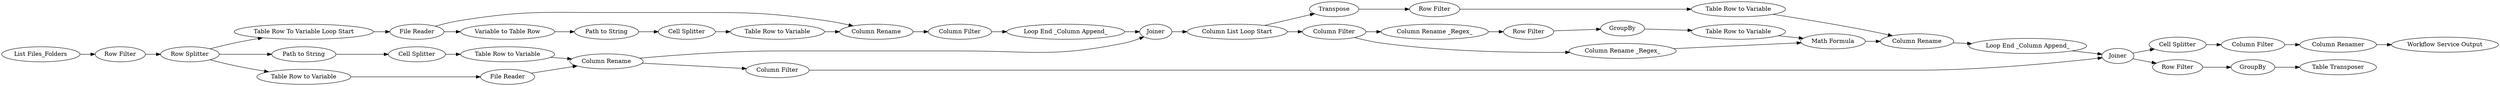 digraph {
	69 -> 79
	51 -> 50
	82 -> 90
	56 -> 58
	92 -> 89
	73 -> 72
	35 -> 53
	59 -> 39
	76 -> 74
	80 -> 78
	90 -> 91
	81 -> 75
	39 -> 35
	77 -> 72
	67 -> 56
	32 -> 44
	82 -> 84
	85 -> 88
	91 -> 92
	59 -> 61
	65 -> 87
	76 -> 77
	63 -> 65
	59 -> 66
	74 -> 70
	35 -> 68
	68 -> 51
	64 -> 65
	79 -> 80
	53 -> 67
	78 -> 81
	72 -> 81
	70 -> 71
	84 -> 85
	61 -> 62
	50 -> 52
	75 -> 82
	52 -> 53
	69 -> 76
	58 -> 69
	71 -> 73
	62 -> 63
	44 -> 59
	66 -> 64
	65 -> 58
	87 -> 82
	91 [label="Column Filter"]
	79 [label=Transpose]
	89 [label="Workflow Service Output"]
	58 [label=Joiner]
	74 [label="Column Rename _Regex_"]
	78 [label="Table Row to Variable"]
	39 [label="Table Row To Variable Loop Start"]
	80 [label="Row Filter"]
	64 [label="File Reader"]
	92 [label="Column Renamer"]
	84 [label="Row Filter"]
	51 [label="Path to String"]
	56 [label="Loop End _Column Append_"]
	75 [label="Loop End _Column Append_"]
	59 [label="Row Splitter"]
	85 [label=GroupBy]
	50 [label="Cell Splitter"]
	90 [label="Cell Splitter"]
	53 [label="Column Rename"]
	68 [label="Variable to Table Row"]
	87 [label="Column Filter"]
	67 [label="Column Filter"]
	72 [label="Math Formula"]
	61 [label="Path to String"]
	63 [label="Table Row to Variable"]
	76 [label="Column Filter"]
	77 [label="Column Rename _Regex_"]
	81 [label="Column Rename"]
	35 [label="File Reader"]
	44 [label="Row Filter"]
	66 [label="Table Row to Variable"]
	62 [label="Cell Splitter"]
	70 [label="Row Filter"]
	82 [label=Joiner]
	69 [label="Column List Loop Start"]
	65 [label="Column Rename"]
	71 [label=GroupBy]
	88 [label="Table Transposer"]
	52 [label="Table Row to Variable"]
	73 [label="Table Row to Variable"]
	32 [label="List Files_Folders"]
	rankdir=LR
}
